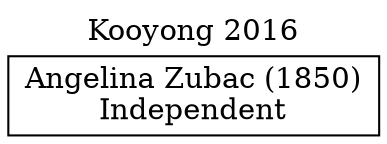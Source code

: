 // House preference flow
digraph "Angelina Zubac (1850)_Kooyong_2016" {
	graph [label="Kooyong 2016" labelloc=t mclimit=10]
	node [shape=box]
	"Angelina Zubac (1850)" [label="Angelina Zubac (1850)
Independent"]
}

